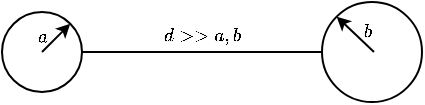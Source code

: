 <mxfile version="18.0.1" type="device"><diagram id="HEOX1pOZGhR5hOfr1L-b" name="Page-1"><mxGraphModel dx="444" dy="336" grid="1" gridSize="10" guides="1" tooltips="1" connect="1" arrows="1" fold="1" page="1" pageScale="1" pageWidth="827" pageHeight="1169" math="1" shadow="0"><root><mxCell id="0"/><mxCell id="1" parent="0"/><mxCell id="6AKejtnX4HXYDiKNno-S-1" value="" style="ellipse;whiteSpace=wrap;html=1;aspect=fixed;fillColor=none;" vertex="1" parent="1"><mxGeometry x="40" y="80" width="40" height="40" as="geometry"/></mxCell><mxCell id="6AKejtnX4HXYDiKNno-S-2" value="" style="ellipse;whiteSpace=wrap;html=1;aspect=fixed;fillColor=none;" vertex="1" parent="1"><mxGeometry x="200" y="75" width="50" height="50" as="geometry"/></mxCell><mxCell id="6AKejtnX4HXYDiKNno-S-3" value="" style="endArrow=classic;html=1;rounded=0;entryX=1;entryY=0;entryDx=0;entryDy=0;endSize=4;startSize=4;" edge="1" parent="1" target="6AKejtnX4HXYDiKNno-S-1"><mxGeometry width="50" height="50" relative="1" as="geometry"><mxPoint x="60" y="100" as="sourcePoint"/><mxPoint x="80" y="90" as="targetPoint"/></mxGeometry></mxCell><mxCell id="6AKejtnX4HXYDiKNno-S-4" value="$$a$$" style="text;html=1;strokeColor=none;fillColor=none;align=center;verticalAlign=middle;whiteSpace=wrap;rounded=0;fontSize=8;" vertex="1" parent="1"><mxGeometry x="56" y="87" width="10" height="10" as="geometry"/></mxCell><mxCell id="6AKejtnX4HXYDiKNno-S-5" value="" style="endArrow=none;html=1;rounded=0;fontSize=8;startSize=4;endSize=4;exitX=1;exitY=0.5;exitDx=0;exitDy=0;entryX=0;entryY=0.5;entryDx=0;entryDy=0;" edge="1" parent="1" source="6AKejtnX4HXYDiKNno-S-1" target="6AKejtnX4HXYDiKNno-S-2"><mxGeometry width="50" height="50" relative="1" as="geometry"><mxPoint x="100" y="130" as="sourcePoint"/><mxPoint x="150" y="80" as="targetPoint"/></mxGeometry></mxCell><mxCell id="6AKejtnX4HXYDiKNno-S-7" value="$$d&amp;gt;&amp;gt;a,b$$" style="text;html=1;strokeColor=none;fillColor=none;align=center;verticalAlign=middle;whiteSpace=wrap;rounded=0;fontSize=8;" vertex="1" parent="1"><mxGeometry x="120" y="83.5" width="40" height="17" as="geometry"/></mxCell><mxCell id="6AKejtnX4HXYDiKNno-S-8" value="" style="endArrow=classic;html=1;rounded=0;fontSize=8;startSize=4;endSize=4;exitX=1;exitY=0.5;exitDx=0;exitDy=0;entryX=0;entryY=0;entryDx=0;entryDy=0;" edge="1" parent="1" target="6AKejtnX4HXYDiKNno-S-2"><mxGeometry width="50" height="50" relative="1" as="geometry"><mxPoint x="226" y="100" as="sourcePoint"/><mxPoint x="226" y="180" as="targetPoint"/></mxGeometry></mxCell><mxCell id="6AKejtnX4HXYDiKNno-S-9" value="$$b$$" style="text;html=1;strokeColor=none;fillColor=none;align=center;verticalAlign=middle;whiteSpace=wrap;rounded=0;fontSize=8;" vertex="1" parent="1"><mxGeometry x="218" y="85" width="10" height="10" as="geometry"/></mxCell></root></mxGraphModel></diagram></mxfile>